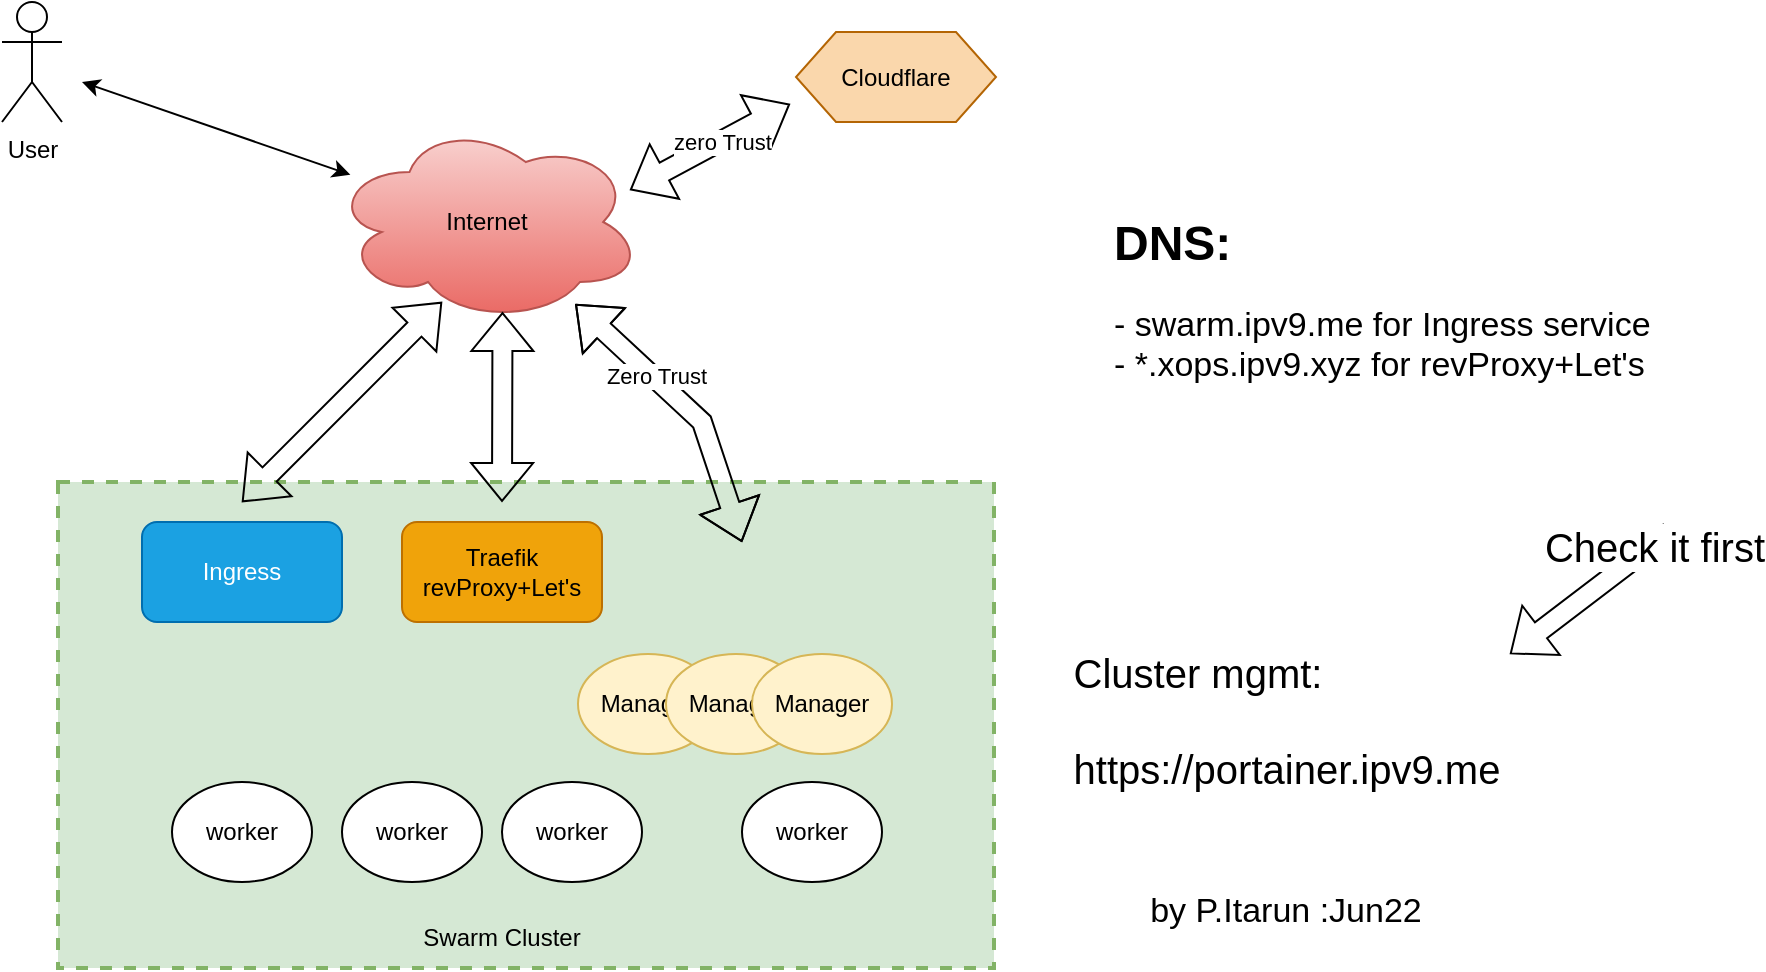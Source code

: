 <mxfile version="19.0.3" type="github">
  <diagram id="0TcvNVGdfmkhXoJ2Nnpc" name="Page-1">
    <mxGraphModel dx="1141" dy="664" grid="0" gridSize="10" guides="1" tooltips="1" connect="1" arrows="1" fold="1" page="1" pageScale="1" pageWidth="1169" pageHeight="827" math="0" shadow="0">
      <root>
        <mxCell id="0" />
        <mxCell id="1" parent="0" />
        <mxCell id="tLQB-r3QSDBuK20FlxPW-10" value="" style="rounded=0;whiteSpace=wrap;html=1;fillColor=#d5e8d4;strokeColor=#82b366;dashed=1;strokeWidth=2;" parent="1" vertex="1">
          <mxGeometry x="108" y="290" width="468" height="243" as="geometry" />
        </mxCell>
        <mxCell id="tLQB-r3QSDBuK20FlxPW-3" value="Ingress" style="rounded=1;whiteSpace=wrap;html=1;fillColor=#1ba1e2;fontColor=#ffffff;strokeColor=#006EAF;" parent="1" vertex="1">
          <mxGeometry x="150" y="310" width="100" height="50" as="geometry" />
        </mxCell>
        <mxCell id="tLQB-r3QSDBuK20FlxPW-4" value="Traefik&lt;br&gt;revProxy+Let&#39;s" style="rounded=1;whiteSpace=wrap;html=1;fillColor=#f0a30a;fontColor=#000000;strokeColor=#BD7000;" parent="1" vertex="1">
          <mxGeometry x="280" y="310" width="100" height="50" as="geometry" />
        </mxCell>
        <mxCell id="tLQB-r3QSDBuK20FlxPW-6" value="worker" style="ellipse;whiteSpace=wrap;html=1;" parent="1" vertex="1">
          <mxGeometry x="165" y="440" width="70" height="50" as="geometry" />
        </mxCell>
        <mxCell id="tLQB-r3QSDBuK20FlxPW-7" value="worker" style="ellipse;whiteSpace=wrap;html=1;" parent="1" vertex="1">
          <mxGeometry x="250" y="440" width="70" height="50" as="geometry" />
        </mxCell>
        <mxCell id="tLQB-r3QSDBuK20FlxPW-8" value="worker" style="ellipse;whiteSpace=wrap;html=1;" parent="1" vertex="1">
          <mxGeometry x="330" y="440" width="70" height="50" as="geometry" />
        </mxCell>
        <mxCell id="tLQB-r3QSDBuK20FlxPW-9" value="worker" style="ellipse;whiteSpace=wrap;html=1;" parent="1" vertex="1">
          <mxGeometry x="450" y="440" width="70" height="50" as="geometry" />
        </mxCell>
        <mxCell id="tLQB-r3QSDBuK20FlxPW-11" value="Internet" style="ellipse;shape=cloud;whiteSpace=wrap;html=1;fillColor=#f8cecc;gradientColor=#ea6b66;strokeColor=#b85450;" parent="1" vertex="1">
          <mxGeometry x="245" y="110" width="155" height="100" as="geometry" />
        </mxCell>
        <mxCell id="tLQB-r3QSDBuK20FlxPW-12" value="" style="shape=flexArrow;endArrow=classic;startArrow=classic;html=1;rounded=0;" parent="1" edge="1">
          <mxGeometry width="100" height="100" relative="1" as="geometry">
            <mxPoint x="200" y="300" as="sourcePoint" />
            <mxPoint x="300" y="200" as="targetPoint" />
          </mxGeometry>
        </mxCell>
        <mxCell id="tLQB-r3QSDBuK20FlxPW-13" value="" style="shape=flexArrow;endArrow=classic;startArrow=classic;html=1;rounded=0;entryX=0.55;entryY=0.95;entryDx=0;entryDy=0;entryPerimeter=0;" parent="1" target="tLQB-r3QSDBuK20FlxPW-11" edge="1">
          <mxGeometry width="100" height="100" relative="1" as="geometry">
            <mxPoint x="330" y="300" as="sourcePoint" />
            <mxPoint x="430" y="200" as="targetPoint" />
          </mxGeometry>
        </mxCell>
        <mxCell id="tLQB-r3QSDBuK20FlxPW-16" value="" style="shape=flexArrow;endArrow=classic;startArrow=classic;html=1;rounded=0;" parent="1" target="tLQB-r3QSDBuK20FlxPW-11" edge="1">
          <mxGeometry width="100" height="100" relative="1" as="geometry">
            <mxPoint x="450" y="320" as="sourcePoint" />
            <mxPoint x="550" y="220" as="targetPoint" />
            <Array as="points">
              <mxPoint x="430" y="260" />
            </Array>
          </mxGeometry>
        </mxCell>
        <mxCell id="tLQB-r3QSDBuK20FlxPW-17" value="Zero Trust" style="edgeLabel;html=1;align=center;verticalAlign=middle;resizable=0;points=[];" parent="tLQB-r3QSDBuK20FlxPW-16" vertex="1" connectable="0">
          <mxGeometry x="0.283" y="-1" relative="1" as="geometry">
            <mxPoint as="offset" />
          </mxGeometry>
        </mxCell>
        <mxCell id="tLQB-r3QSDBuK20FlxPW-18" value="" style="shape=flexArrow;endArrow=classic;startArrow=classic;html=1;rounded=0;" parent="1" edge="1">
          <mxGeometry width="100" height="100" relative="1" as="geometry">
            <mxPoint x="394" y="144" as="sourcePoint" />
            <mxPoint x="474" y="101" as="targetPoint" />
          </mxGeometry>
        </mxCell>
        <mxCell id="tLQB-r3QSDBuK20FlxPW-19" value="zero Trust" style="edgeLabel;html=1;align=center;verticalAlign=middle;resizable=0;points=[];" parent="tLQB-r3QSDBuK20FlxPW-18" vertex="1" connectable="0">
          <mxGeometry x="0.14" relative="1" as="geometry">
            <mxPoint as="offset" />
          </mxGeometry>
        </mxCell>
        <mxCell id="tLQB-r3QSDBuK20FlxPW-20" value="Cloudflare" style="shape=hexagon;perimeter=hexagonPerimeter2;whiteSpace=wrap;html=1;fixedSize=1;fillColor=#fad7ac;strokeColor=#b46504;" parent="1" vertex="1">
          <mxGeometry x="477" y="65" width="100" height="45" as="geometry" />
        </mxCell>
        <mxCell id="tLQB-r3QSDBuK20FlxPW-21" value="Swarm Cluster" style="text;html=1;strokeColor=none;fillColor=none;align=center;verticalAlign=middle;whiteSpace=wrap;rounded=0;" parent="1" vertex="1">
          <mxGeometry x="265" y="503" width="130" height="30" as="geometry" />
        </mxCell>
        <mxCell id="tLQB-r3QSDBuK20FlxPW-22" value="User" style="shape=umlActor;verticalLabelPosition=bottom;verticalAlign=top;html=1;outlineConnect=0;" parent="1" vertex="1">
          <mxGeometry x="80" y="50" width="30" height="60" as="geometry" />
        </mxCell>
        <mxCell id="tLQB-r3QSDBuK20FlxPW-23" value="" style="endArrow=classic;startArrow=classic;html=1;rounded=0;" parent="1" target="tLQB-r3QSDBuK20FlxPW-11" edge="1">
          <mxGeometry width="50" height="50" relative="1" as="geometry">
            <mxPoint x="120" y="90" as="sourcePoint" />
            <mxPoint x="440" y="310" as="targetPoint" />
            <Array as="points" />
          </mxGeometry>
        </mxCell>
        <mxCell id="tLQB-r3QSDBuK20FlxPW-24" value="&lt;h1&gt;DNS:&lt;/h1&gt;&lt;div style=&quot;font-size: 17px;&quot;&gt;&lt;font style=&quot;font-size: 17px;&quot;&gt;- swarm.ipv9.me for Ingress service&lt;/font&gt;&lt;/div&gt;&lt;div style=&quot;font-size: 17px;&quot;&gt;- *.xops.ipv9.xyz for revProxy+Let&#39;s&lt;/div&gt;" style="text;html=1;strokeColor=none;fillColor=none;spacing=5;spacingTop=-20;whiteSpace=wrap;overflow=hidden;rounded=0;" parent="1" vertex="1">
          <mxGeometry x="631" y="151" width="310" height="120" as="geometry" />
        </mxCell>
        <mxCell id="tLQB-r3QSDBuK20FlxPW-27" value="" style="group" parent="1" vertex="1" connectable="0">
          <mxGeometry x="368" y="376" width="157" height="50" as="geometry" />
        </mxCell>
        <mxCell id="tLQB-r3QSDBuK20FlxPW-5" value="Manager" style="ellipse;whiteSpace=wrap;html=1;fillColor=#fff2cc;strokeColor=#d6b656;" parent="tLQB-r3QSDBuK20FlxPW-27" vertex="1">
          <mxGeometry width="70" height="50" as="geometry" />
        </mxCell>
        <mxCell id="tLQB-r3QSDBuK20FlxPW-25" value="Manager" style="ellipse;whiteSpace=wrap;html=1;fillColor=#fff2cc;strokeColor=#d6b656;" parent="tLQB-r3QSDBuK20FlxPW-27" vertex="1">
          <mxGeometry x="44" width="70" height="50" as="geometry" />
        </mxCell>
        <mxCell id="tLQB-r3QSDBuK20FlxPW-26" value="Manager" style="ellipse;whiteSpace=wrap;html=1;fillColor=#fff2cc;strokeColor=#d6b656;" parent="tLQB-r3QSDBuK20FlxPW-27" vertex="1">
          <mxGeometry x="87" width="70" height="50" as="geometry" />
        </mxCell>
        <mxCell id="tLQB-r3QSDBuK20FlxPW-28" value="by P.Itarun :Jun22" style="text;html=1;strokeColor=none;fillColor=none;align=center;verticalAlign=middle;whiteSpace=wrap;rounded=0;dashed=1;fontSize=17;" parent="1" vertex="1">
          <mxGeometry x="642" y="490" width="160" height="30" as="geometry" />
        </mxCell>
        <mxCell id="yfkS_hRk5FfO1Nmqv_6T-1" value="&lt;div style=&quot;text-align: left; font-size: 20px;&quot;&gt;&lt;span style=&quot;background-color: initial; font-size: 20px;&quot;&gt;Cluster mgmt:&lt;/span&gt;&lt;/div&gt;&lt;div style=&quot;text-align: left; font-size: 20px;&quot;&gt;&lt;span style=&quot;background-color: initial; font-size: 20px;&quot;&gt;&lt;br&gt;&lt;/span&gt;&lt;/div&gt;&lt;div style=&quot;text-align: left; font-size: 20px;&quot;&gt;&lt;span style=&quot;background-color: initial; font-size: 20px;&quot;&gt;https://portainer.ipv9.me&lt;/span&gt;&lt;/div&gt;" style="text;html=1;strokeColor=none;fillColor=none;align=center;verticalAlign=middle;whiteSpace=wrap;rounded=0;fontSize=20;" vertex="1" parent="1">
          <mxGeometry x="576" y="362" width="293" height="93" as="geometry" />
        </mxCell>
        <mxCell id="yfkS_hRk5FfO1Nmqv_6T-2" value="" style="shape=flexArrow;endArrow=classic;html=1;rounded=0;fontSize=20;" edge="1" parent="1">
          <mxGeometry width="50" height="50" relative="1" as="geometry">
            <mxPoint x="914" y="315" as="sourcePoint" />
            <mxPoint x="834" y="376" as="targetPoint" />
          </mxGeometry>
        </mxCell>
        <mxCell id="yfkS_hRk5FfO1Nmqv_6T-3" value="Check it first" style="edgeLabel;html=1;align=center;verticalAlign=middle;resizable=0;points=[];fontSize=20;" vertex="1" connectable="0" parent="yfkS_hRk5FfO1Nmqv_6T-2">
          <mxGeometry x="-0.778" relative="1" as="geometry">
            <mxPoint as="offset" />
          </mxGeometry>
        </mxCell>
      </root>
    </mxGraphModel>
  </diagram>
</mxfile>
